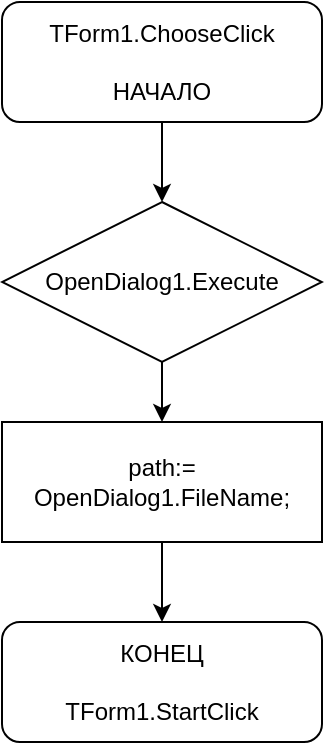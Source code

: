 <mxfile version="14.7.4" type="device"><diagram id="K6zbHHCl0IFmv5jreuMw" name="Page-1"><mxGraphModel dx="698" dy="695" grid="1" gridSize="10" guides="1" tooltips="1" connect="1" arrows="1" fold="1" page="1" pageScale="1" pageWidth="1169" pageHeight="1654" math="0" shadow="0"><root><mxCell id="0"/><mxCell id="1" parent="0"/><mxCell id="pTDkmHW2em8V9HriX-1m-15" style="edgeStyle=orthogonalEdgeStyle;rounded=0;orthogonalLoop=1;jettySize=auto;html=1;exitX=0.5;exitY=1;exitDx=0;exitDy=0;entryX=0.5;entryY=0;entryDx=0;entryDy=0;" edge="1" parent="1" source="pTDkmHW2em8V9HriX-1m-16"><mxGeometry relative="1" as="geometry"><mxPoint x="120" y="140" as="targetPoint"/></mxGeometry></mxCell><mxCell id="pTDkmHW2em8V9HriX-1m-16" value="TForm1.ChooseClick&lt;br&gt;&lt;br&gt;НАЧАЛО" style="rounded=1;whiteSpace=wrap;html=1;" vertex="1" parent="1"><mxGeometry x="40" y="40" width="160" height="60" as="geometry"/></mxCell><mxCell id="pTDkmHW2em8V9HriX-1m-17" value="КОНЕЦ&lt;br&gt;&lt;br&gt;TForm1.StartClick" style="rounded=1;whiteSpace=wrap;html=1;direction=west;" vertex="1" parent="1"><mxGeometry x="40" y="350" width="160" height="60" as="geometry"/></mxCell><mxCell id="pTDkmHW2em8V9HriX-1m-18" style="edgeStyle=orthogonalEdgeStyle;rounded=0;orthogonalLoop=1;jettySize=auto;html=1;exitX=0.5;exitY=1;exitDx=0;exitDy=0;entryX=0.5;entryY=0;entryDx=0;entryDy=0;" edge="1" parent="1" source="pTDkmHW2em8V9HriX-1m-19" target="pTDkmHW2em8V9HriX-1m-21"><mxGeometry relative="1" as="geometry"/></mxCell><mxCell id="pTDkmHW2em8V9HriX-1m-19" value="OpenDialog1.Execute" style="rhombus;whiteSpace=wrap;html=1;" vertex="1" parent="1"><mxGeometry x="40" y="140" width="160" height="80" as="geometry"/></mxCell><mxCell id="pTDkmHW2em8V9HriX-1m-20" style="edgeStyle=orthogonalEdgeStyle;rounded=0;orthogonalLoop=1;jettySize=auto;html=1;exitX=0.5;exitY=1;exitDx=0;exitDy=0;entryX=0.5;entryY=1;entryDx=0;entryDy=0;" edge="1" parent="1" source="pTDkmHW2em8V9HriX-1m-21" target="pTDkmHW2em8V9HriX-1m-17"><mxGeometry relative="1" as="geometry"/></mxCell><mxCell id="pTDkmHW2em8V9HriX-1m-21" value="path:= OpenDialog1.FileName;" style="rounded=0;whiteSpace=wrap;html=1;" vertex="1" parent="1"><mxGeometry x="40" y="250" width="160" height="60" as="geometry"/></mxCell></root></mxGraphModel></diagram></mxfile>
